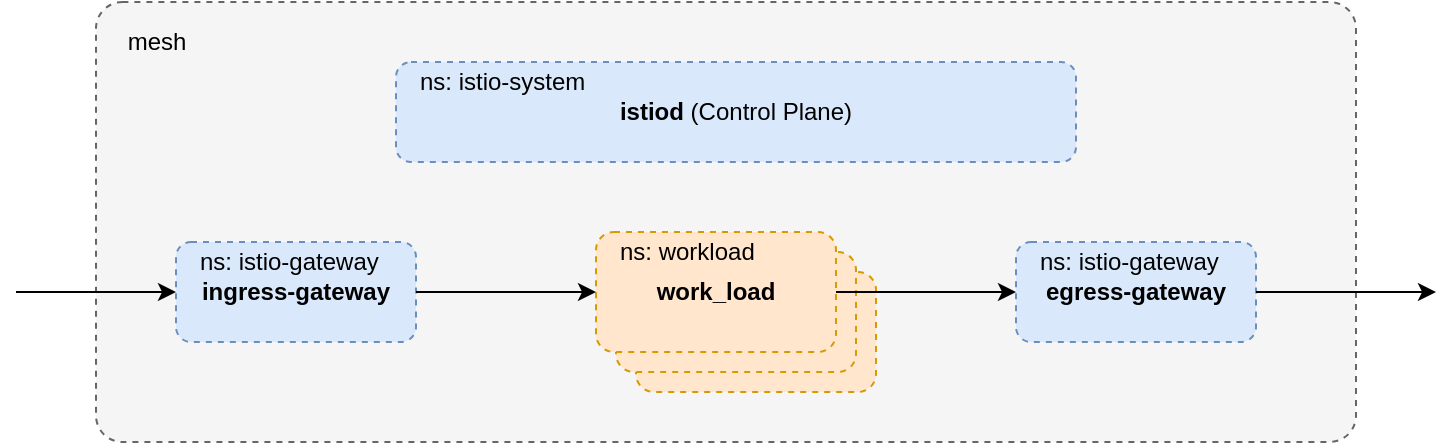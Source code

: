 <mxfile version="17.4.1" type="device"><diagram id="Kubv1Aou-iq4LmspZJ9h" name="istio-namespace"><mxGraphModel dx="1221" dy="926" grid="1" gridSize="10" guides="1" tooltips="1" connect="1" arrows="1" fold="1" page="1" pageScale="1" pageWidth="850" pageHeight="1100" math="0" shadow="0"><root><mxCell id="0"/><mxCell id="1" parent="0"/><mxCell id="i3CbWO8Zo34aYowwQ6OX-2" value="" style="rounded=1;whiteSpace=wrap;html=1;arcSize=6;dashed=1;strokeWidth=1;fillColor=#f5f5f5;strokeColor=#666666;fontColor=#333333;" parent="1" vertex="1"><mxGeometry x="150" y="200" width="630" height="220" as="geometry"/></mxCell><mxCell id="i3CbWO8Zo34aYowwQ6OX-3" value="mesh" style="text;html=1;align=center;verticalAlign=middle;resizable=0;points=[];autosize=1;strokeColor=none;" parent="1" vertex="1"><mxGeometry x="160" y="210" width="40" height="20" as="geometry"/></mxCell><mxCell id="i3CbWO8Zo34aYowwQ6OX-14" value="" style="group" parent="1" vertex="1" connectable="0"><mxGeometry x="300" y="230" width="340" height="50" as="geometry"/></mxCell><mxCell id="i3CbWO8Zo34aYowwQ6OX-4" value="&lt;b&gt;istiod&lt;/b&gt; (Control Plane)" style="rounded=1;whiteSpace=wrap;html=1;dashed=1;fillColor=#dae8fc;strokeColor=#6c8ebf;" parent="i3CbWO8Zo34aYowwQ6OX-14" vertex="1"><mxGeometry width="340" height="50" as="geometry"/></mxCell><mxCell id="i3CbWO8Zo34aYowwQ6OX-11" value="&lt;div&gt;ns: istio-system&lt;br&gt;&lt;/div&gt;" style="text;html=1;align=left;verticalAlign=middle;resizable=0;points=[];autosize=1;strokeColor=none;" parent="i3CbWO8Zo34aYowwQ6OX-14" vertex="1"><mxGeometry x="10.003" width="100" height="20" as="geometry"/></mxCell><mxCell id="i3CbWO8Zo34aYowwQ6OX-15" value="" style="group" parent="1" vertex="1" connectable="0"><mxGeometry x="190" y="320" width="120" height="50" as="geometry"/></mxCell><mxCell id="i3CbWO8Zo34aYowwQ6OX-6" value="&lt;b&gt;ingress-gateway&lt;/b&gt;" style="rounded=1;whiteSpace=wrap;html=1;dashed=1;fillColor=#dae8fc;strokeColor=#6c8ebf;" parent="i3CbWO8Zo34aYowwQ6OX-15" vertex="1"><mxGeometry width="120" height="50" as="geometry"/></mxCell><mxCell id="i3CbWO8Zo34aYowwQ6OX-12" value="ns: istio-gateway" style="text;html=1;align=left;verticalAlign=middle;resizable=0;points=[];autosize=1;strokeColor=none;" parent="i3CbWO8Zo34aYowwQ6OX-15" vertex="1"><mxGeometry x="10" width="100" height="20" as="geometry"/></mxCell><mxCell id="i3CbWO8Zo34aYowwQ6OX-21" value="" style="group" parent="1" vertex="1" connectable="0"><mxGeometry x="400" y="315" width="140" height="80" as="geometry"/></mxCell><mxCell id="i3CbWO8Zo34aYowwQ6OX-22" value="" style="rounded=1;whiteSpace=wrap;html=1;dashed=1;align=left;fillColor=#ffe6cc;strokeColor=#d79b00;" parent="i3CbWO8Zo34aYowwQ6OX-21" vertex="1"><mxGeometry x="20" y="20" width="120" height="60" as="geometry"/></mxCell><mxCell id="i3CbWO8Zo34aYowwQ6OX-19" value="" style="rounded=1;whiteSpace=wrap;html=1;dashed=1;align=left;fillColor=#ffe6cc;strokeColor=#d79b00;" parent="i3CbWO8Zo34aYowwQ6OX-21" vertex="1"><mxGeometry x="10" y="10" width="120" height="60" as="geometry"/></mxCell><mxCell id="i3CbWO8Zo34aYowwQ6OX-17" value="&lt;div align=&quot;center&quot;&gt;&lt;b&gt;work_load&lt;/b&gt;&lt;/div&gt;" style="rounded=1;whiteSpace=wrap;html=1;dashed=1;align=center;container=0;fillColor=#ffe6cc;strokeColor=#d79b00;" parent="i3CbWO8Zo34aYowwQ6OX-21" vertex="1"><mxGeometry width="120" height="60" as="geometry"/></mxCell><mxCell id="i3CbWO8Zo34aYowwQ6OX-18" value="ns: workload" style="text;html=1;align=left;verticalAlign=middle;resizable=0;points=[];autosize=1;strokeColor=none;container=0;" parent="i3CbWO8Zo34aYowwQ6OX-21" vertex="1"><mxGeometry x="10" width="80" height="20" as="geometry"/></mxCell><mxCell id="i3CbWO8Zo34aYowwQ6OX-29" style="edgeStyle=orthogonalEdgeStyle;rounded=1;orthogonalLoop=1;jettySize=auto;html=1;exitX=1;exitY=0.5;exitDx=0;exitDy=0;jumpStyle=arc;" parent="1" source="i3CbWO8Zo34aYowwQ6OX-6" target="i3CbWO8Zo34aYowwQ6OX-17" edge="1"><mxGeometry relative="1" as="geometry"/></mxCell><mxCell id="G88xUobKtS_TzzI94612-1" value="" style="endArrow=classic;html=1;rounded=0;entryX=0;entryY=0.5;entryDx=0;entryDy=0;" parent="1" target="i3CbWO8Zo34aYowwQ6OX-6" edge="1"><mxGeometry width="50" height="50" relative="1" as="geometry"><mxPoint x="110" y="345" as="sourcePoint"/><mxPoint x="440" y="430" as="targetPoint"/></mxGeometry></mxCell><mxCell id="DvLCkGo682g3s0GfiSuQ-1" value="" style="group" vertex="1" connectable="0" parent="1"><mxGeometry x="610" y="320" width="120" height="50" as="geometry"/></mxCell><mxCell id="DvLCkGo682g3s0GfiSuQ-2" value="&lt;b&gt;egress-gateway&lt;/b&gt;" style="rounded=1;whiteSpace=wrap;html=1;dashed=1;fillColor=#dae8fc;strokeColor=#6c8ebf;" vertex="1" parent="DvLCkGo682g3s0GfiSuQ-1"><mxGeometry width="120" height="50" as="geometry"/></mxCell><mxCell id="DvLCkGo682g3s0GfiSuQ-3" value="ns: istio-gateway" style="text;html=1;align=left;verticalAlign=middle;resizable=0;points=[];autosize=1;strokeColor=none;" vertex="1" parent="DvLCkGo682g3s0GfiSuQ-1"><mxGeometry x="10" width="100" height="20" as="geometry"/></mxCell><mxCell id="DvLCkGo682g3s0GfiSuQ-5" style="edgeStyle=orthogonalEdgeStyle;rounded=0;orthogonalLoop=1;jettySize=auto;html=1;exitX=1;exitY=0.5;exitDx=0;exitDy=0;" edge="1" parent="1" source="DvLCkGo682g3s0GfiSuQ-2"><mxGeometry relative="1" as="geometry"><mxPoint x="820" y="345" as="targetPoint"/></mxGeometry></mxCell><mxCell id="DvLCkGo682g3s0GfiSuQ-8" style="edgeStyle=orthogonalEdgeStyle;rounded=0;orthogonalLoop=1;jettySize=auto;html=1;exitX=1;exitY=0.5;exitDx=0;exitDy=0;" edge="1" parent="1" source="i3CbWO8Zo34aYowwQ6OX-17"><mxGeometry relative="1" as="geometry"><mxPoint x="610" y="345" as="targetPoint"/></mxGeometry></mxCell></root></mxGraphModel></diagram></mxfile>